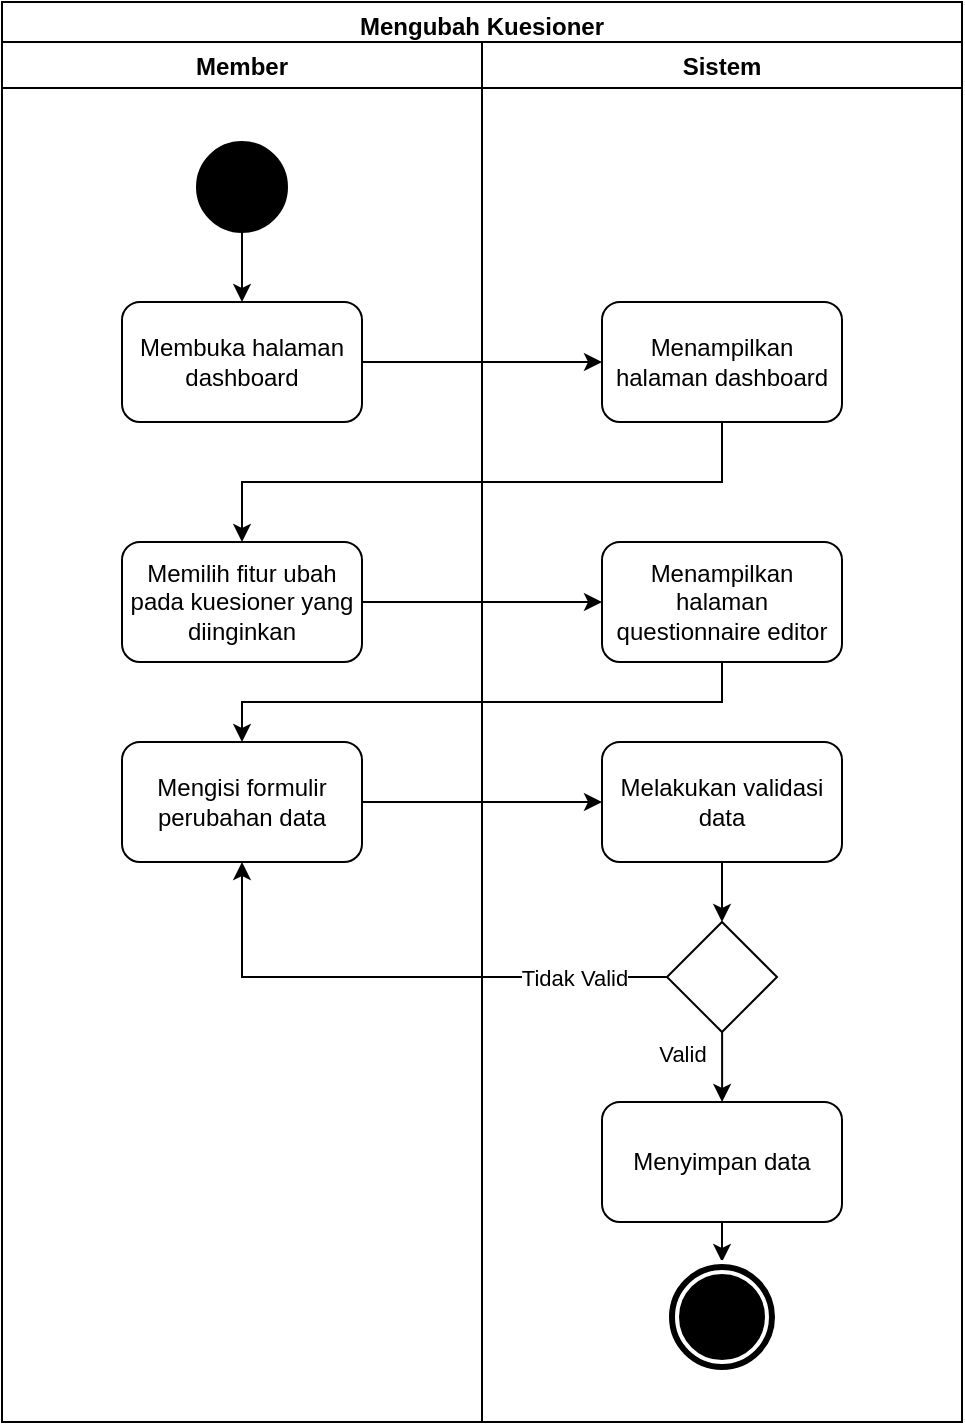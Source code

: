 <mxfile version="18.0.7" type="device"><diagram id="prtHgNgQTEPvFCAcTncT" name="Page-1"><mxGraphModel dx="716" dy="337" grid="1" gridSize="10" guides="1" tooltips="1" connect="1" arrows="1" fold="1" page="1" pageScale="1" pageWidth="827" pageHeight="1169" math="0" shadow="0"><root><mxCell id="0"/><mxCell id="1" parent="0"/><mxCell id="xOL2CaStUpzWwHvCU3t6-1" value="Mengubah Kuesioner" style="swimlane;fillColor=none;" parent="1" vertex="1"><mxGeometry x="240" y="60" width="480" height="710" as="geometry"/></mxCell><mxCell id="xOL2CaStUpzWwHvCU3t6-3" value="Member" style="swimlane;" parent="xOL2CaStUpzWwHvCU3t6-1" vertex="1"><mxGeometry y="20" width="240" height="690" as="geometry"/></mxCell><mxCell id="xOL2CaStUpzWwHvCU3t6-17" style="edgeStyle=orthogonalEdgeStyle;rounded=0;orthogonalLoop=1;jettySize=auto;html=1;" parent="xOL2CaStUpzWwHvCU3t6-3" source="xOL2CaStUpzWwHvCU3t6-4" target="xOL2CaStUpzWwHvCU3t6-5" edge="1"><mxGeometry relative="1" as="geometry"/></mxCell><mxCell id="xOL2CaStUpzWwHvCU3t6-4" value="" style="ellipse;whiteSpace=wrap;html=1;aspect=fixed;fillColor=#000000;" parent="xOL2CaStUpzWwHvCU3t6-3" vertex="1"><mxGeometry x="97.5" y="50" width="45" height="45" as="geometry"/></mxCell><mxCell id="xOL2CaStUpzWwHvCU3t6-5" value="Membuka halaman dashboard" style="rounded=1;whiteSpace=wrap;html=1;fillColor=none;" parent="xOL2CaStUpzWwHvCU3t6-3" vertex="1"><mxGeometry x="60" y="130" width="120" height="60" as="geometry"/></mxCell><mxCell id="VyShVdEr0SDdoSQeUqbu-1" value="Memilih fitur ubah pada kuesioner yang diinginkan" style="rounded=1;whiteSpace=wrap;html=1;fillColor=none;" parent="xOL2CaStUpzWwHvCU3t6-3" vertex="1"><mxGeometry x="60" y="250" width="120" height="60" as="geometry"/></mxCell><mxCell id="dhAWCbBCf__ULlIagOi9-1" value="&lt;span&gt;Mengisi formulir perubahan data&lt;/span&gt;" style="rounded=1;whiteSpace=wrap;html=1;fillColor=none;" vertex="1" parent="xOL2CaStUpzWwHvCU3t6-3"><mxGeometry x="60" y="350" width="120" height="60" as="geometry"/></mxCell><mxCell id="xOL2CaStUpzWwHvCU3t6-2" value="Sistem" style="swimlane;" parent="xOL2CaStUpzWwHvCU3t6-1" vertex="1"><mxGeometry x="240" y="20" width="240" height="690" as="geometry"/></mxCell><mxCell id="xOL2CaStUpzWwHvCU3t6-6" value="Menampilkan halaman dashboard" style="rounded=1;whiteSpace=wrap;html=1;fillColor=none;" parent="xOL2CaStUpzWwHvCU3t6-2" vertex="1"><mxGeometry x="60" y="130" width="120" height="60" as="geometry"/></mxCell><mxCell id="xOL2CaStUpzWwHvCU3t6-16" value="Menampilkan halaman questionnaire editor" style="rounded=1;whiteSpace=wrap;html=1;fillColor=none;" parent="xOL2CaStUpzWwHvCU3t6-2" vertex="1"><mxGeometry x="60" y="250" width="120" height="60" as="geometry"/></mxCell><mxCell id="dhAWCbBCf__ULlIagOi9-3" value="Melakukan validasi data" style="rounded=1;whiteSpace=wrap;html=1;fillColor=none;" vertex="1" parent="xOL2CaStUpzWwHvCU3t6-2"><mxGeometry x="60" y="350" width="120" height="60" as="geometry"/></mxCell><mxCell id="dhAWCbBCf__ULlIagOi9-4" value="Valid" style="edgeStyle=orthogonalEdgeStyle;rounded=0;orthogonalLoop=1;jettySize=auto;html=1;" edge="1" parent="xOL2CaStUpzWwHvCU3t6-2"><mxGeometry x="-0.333" y="-20" relative="1" as="geometry"><mxPoint as="offset"/><mxPoint x="120.059" y="494.941" as="sourcePoint"/><mxPoint x="120.059" y="530" as="targetPoint"/></mxGeometry></mxCell><mxCell id="dhAWCbBCf__ULlIagOi9-5" value="" style="rhombus;whiteSpace=wrap;html=1;fillColor=none;" vertex="1" parent="xOL2CaStUpzWwHvCU3t6-2"><mxGeometry x="92.5" y="440" width="55" height="55" as="geometry"/></mxCell><mxCell id="dhAWCbBCf__ULlIagOi9-2" style="edgeStyle=orthogonalEdgeStyle;rounded=0;orthogonalLoop=1;jettySize=auto;html=1;" edge="1" parent="xOL2CaStUpzWwHvCU3t6-2" source="dhAWCbBCf__ULlIagOi9-3" target="dhAWCbBCf__ULlIagOi9-5"><mxGeometry relative="1" as="geometry"/></mxCell><mxCell id="dhAWCbBCf__ULlIagOi9-11" style="edgeStyle=orthogonalEdgeStyle;rounded=0;orthogonalLoop=1;jettySize=auto;html=1;" edge="1" parent="xOL2CaStUpzWwHvCU3t6-2" source="dhAWCbBCf__ULlIagOi9-6" target="xOL2CaStUpzWwHvCU3t6-19"><mxGeometry relative="1" as="geometry"/></mxCell><mxCell id="dhAWCbBCf__ULlIagOi9-6" value="Menyimpan data" style="rounded=1;whiteSpace=wrap;html=1;fillColor=none;" vertex="1" parent="xOL2CaStUpzWwHvCU3t6-2"><mxGeometry x="60" y="530" width="120" height="60" as="geometry"/></mxCell><mxCell id="xOL2CaStUpzWwHvCU3t6-19" value="" style="ellipse;shape=doubleEllipse;whiteSpace=wrap;html=1;aspect=fixed;fillColor=#000000;strokeColor=#FFFFFF;strokeWidth=2;" parent="xOL2CaStUpzWwHvCU3t6-2" vertex="1"><mxGeometry x="92.5" y="610" width="55" height="55" as="geometry"/></mxCell><mxCell id="xOL2CaStUpzWwHvCU3t6-7" value="" style="edgeStyle=orthogonalEdgeStyle;rounded=0;orthogonalLoop=1;jettySize=auto;html=1;" parent="xOL2CaStUpzWwHvCU3t6-1" source="xOL2CaStUpzWwHvCU3t6-5" target="xOL2CaStUpzWwHvCU3t6-6" edge="1"><mxGeometry relative="1" as="geometry"/></mxCell><mxCell id="VyShVdEr0SDdoSQeUqbu-4" style="edgeStyle=orthogonalEdgeStyle;rounded=0;orthogonalLoop=1;jettySize=auto;html=1;" parent="xOL2CaStUpzWwHvCU3t6-1" source="VyShVdEr0SDdoSQeUqbu-1" target="xOL2CaStUpzWwHvCU3t6-16" edge="1"><mxGeometry relative="1" as="geometry"/></mxCell><mxCell id="VyShVdEr0SDdoSQeUqbu-7" style="edgeStyle=orthogonalEdgeStyle;rounded=0;orthogonalLoop=1;jettySize=auto;html=1;" parent="xOL2CaStUpzWwHvCU3t6-1" source="xOL2CaStUpzWwHvCU3t6-6" target="VyShVdEr0SDdoSQeUqbu-1" edge="1"><mxGeometry relative="1" as="geometry"><Array as="points"><mxPoint x="360" y="240"/><mxPoint x="120" y="240"/></Array></mxGeometry></mxCell><mxCell id="dhAWCbBCf__ULlIagOi9-9" style="edgeStyle=orthogonalEdgeStyle;rounded=0;orthogonalLoop=1;jettySize=auto;html=1;entryX=0;entryY=0.5;entryDx=0;entryDy=0;" edge="1" parent="xOL2CaStUpzWwHvCU3t6-1" source="dhAWCbBCf__ULlIagOi9-1" target="dhAWCbBCf__ULlIagOi9-3"><mxGeometry relative="1" as="geometry"/></mxCell><mxCell id="dhAWCbBCf__ULlIagOi9-7" style="edgeStyle=orthogonalEdgeStyle;rounded=0;orthogonalLoop=1;jettySize=auto;html=1;exitX=0;exitY=0.5;exitDx=0;exitDy=0;entryX=0.5;entryY=1;entryDx=0;entryDy=0;" edge="1" parent="xOL2CaStUpzWwHvCU3t6-1" source="dhAWCbBCf__ULlIagOi9-5" target="dhAWCbBCf__ULlIagOi9-1"><mxGeometry relative="1" as="geometry"/></mxCell><mxCell id="dhAWCbBCf__ULlIagOi9-8" value="Tidak Valid" style="edgeLabel;html=1;align=center;verticalAlign=middle;resizable=0;points=[];" vertex="1" connectable="0" parent="dhAWCbBCf__ULlIagOi9-7"><mxGeometry x="-0.51" relative="1" as="geometry"><mxPoint x="19" as="offset"/></mxGeometry></mxCell><mxCell id="dhAWCbBCf__ULlIagOi9-10" style="edgeStyle=orthogonalEdgeStyle;rounded=0;orthogonalLoop=1;jettySize=auto;html=1;" edge="1" parent="xOL2CaStUpzWwHvCU3t6-1" source="xOL2CaStUpzWwHvCU3t6-16" target="dhAWCbBCf__ULlIagOi9-1"><mxGeometry relative="1" as="geometry"><Array as="points"><mxPoint x="360" y="350"/><mxPoint x="120" y="350"/></Array></mxGeometry></mxCell></root></mxGraphModel></diagram></mxfile>